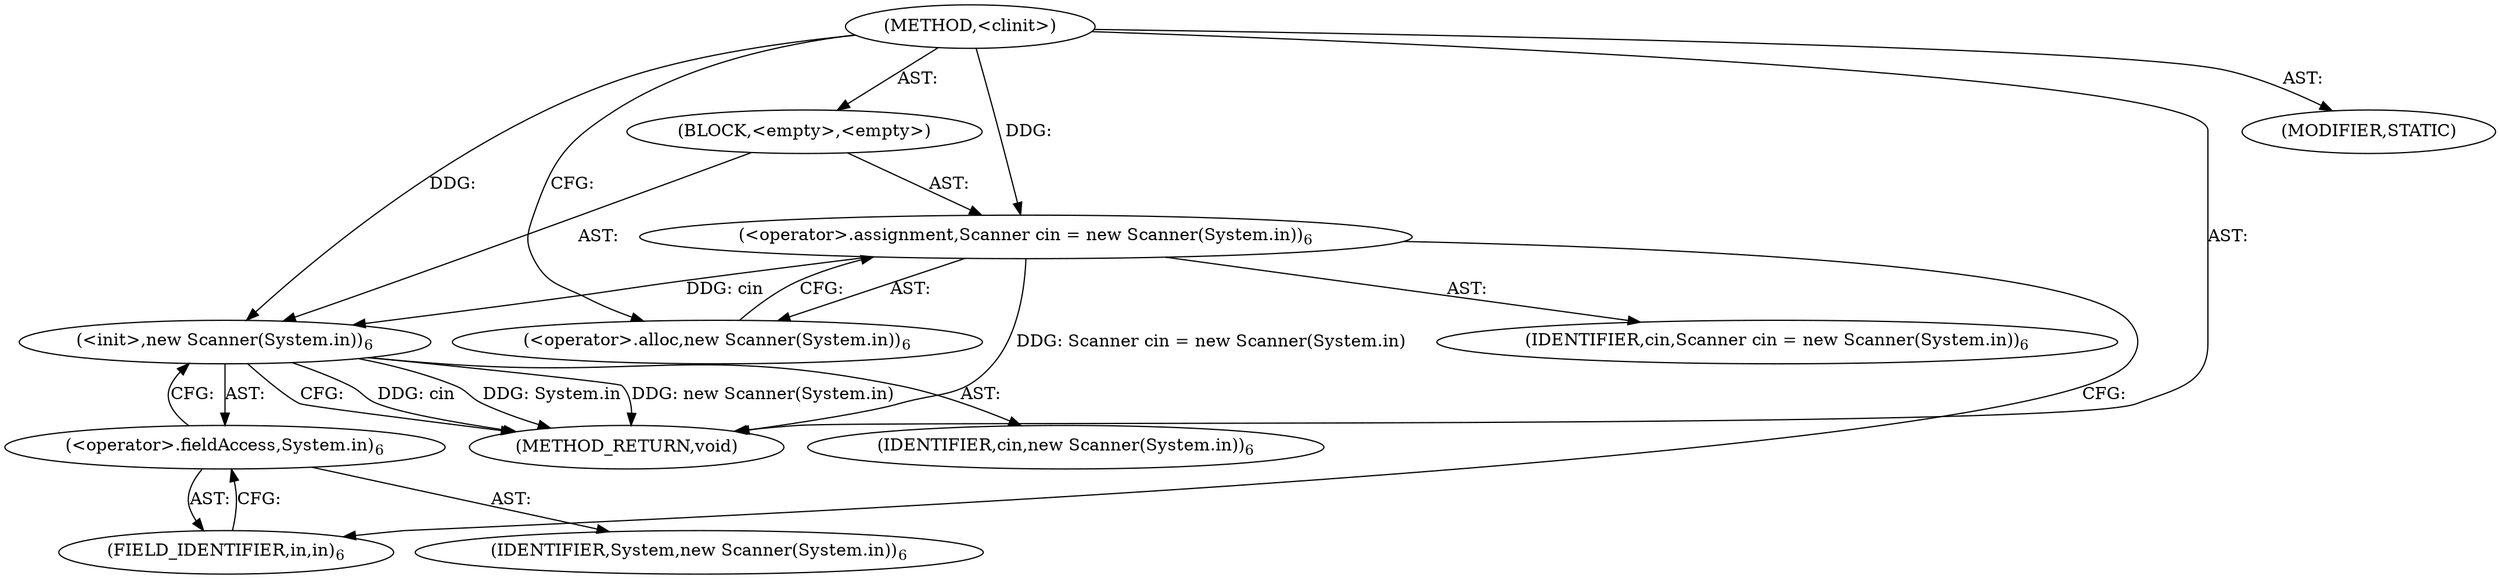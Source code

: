 digraph "&lt;clinit&gt;" {  
"590" [label = <(METHOD,&lt;clinit&gt;)> ]
"591" [label = <(BLOCK,&lt;empty&gt;,&lt;empty&gt;)> ]
"592" [label = <(&lt;operator&gt;.assignment,Scanner cin = new Scanner(System.in))<SUB>6</SUB>> ]
"593" [label = <(IDENTIFIER,cin,Scanner cin = new Scanner(System.in))<SUB>6</SUB>> ]
"594" [label = <(&lt;operator&gt;.alloc,new Scanner(System.in))<SUB>6</SUB>> ]
"595" [label = <(&lt;init&gt;,new Scanner(System.in))<SUB>6</SUB>> ]
"3" [label = <(IDENTIFIER,cin,new Scanner(System.in))<SUB>6</SUB>> ]
"596" [label = <(&lt;operator&gt;.fieldAccess,System.in)<SUB>6</SUB>> ]
"597" [label = <(IDENTIFIER,System,new Scanner(System.in))<SUB>6</SUB>> ]
"598" [label = <(FIELD_IDENTIFIER,in,in)<SUB>6</SUB>> ]
"599" [label = <(MODIFIER,STATIC)> ]
"600" [label = <(METHOD_RETURN,void)> ]
  "590" -> "591"  [ label = "AST: "] 
  "590" -> "599"  [ label = "AST: "] 
  "590" -> "600"  [ label = "AST: "] 
  "591" -> "592"  [ label = "AST: "] 
  "591" -> "595"  [ label = "AST: "] 
  "592" -> "593"  [ label = "AST: "] 
  "592" -> "594"  [ label = "AST: "] 
  "595" -> "3"  [ label = "AST: "] 
  "595" -> "596"  [ label = "AST: "] 
  "596" -> "597"  [ label = "AST: "] 
  "596" -> "598"  [ label = "AST: "] 
  "592" -> "598"  [ label = "CFG: "] 
  "595" -> "600"  [ label = "CFG: "] 
  "594" -> "592"  [ label = "CFG: "] 
  "596" -> "595"  [ label = "CFG: "] 
  "598" -> "596"  [ label = "CFG: "] 
  "590" -> "594"  [ label = "CFG: "] 
  "592" -> "600"  [ label = "DDG: Scanner cin = new Scanner(System.in)"] 
  "595" -> "600"  [ label = "DDG: cin"] 
  "595" -> "600"  [ label = "DDG: System.in"] 
  "595" -> "600"  [ label = "DDG: new Scanner(System.in)"] 
  "590" -> "592"  [ label = "DDG: "] 
  "592" -> "595"  [ label = "DDG: cin"] 
  "590" -> "595"  [ label = "DDG: "] 
}

